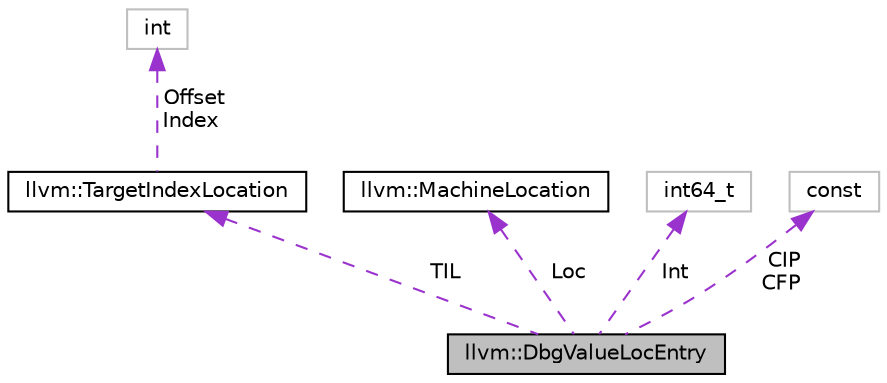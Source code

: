 digraph "llvm::DbgValueLocEntry"
{
 // LATEX_PDF_SIZE
  bgcolor="transparent";
  edge [fontname="Helvetica",fontsize="10",labelfontname="Helvetica",labelfontsize="10"];
  node [fontname="Helvetica",fontsize="10",shape=record];
  Node1 [label="llvm::DbgValueLocEntry",height=0.2,width=0.4,color="black", fillcolor="grey75", style="filled", fontcolor="black",tooltip="A single location or constant within a variable location description, with either a single entry (wit..."];
  Node2 -> Node1 [dir="back",color="darkorchid3",fontsize="10",style="dashed",label=" TIL" ,fontname="Helvetica"];
  Node2 [label="llvm::TargetIndexLocation",height=0.2,width=0.4,color="black",URL="$structllvm_1_1TargetIndexLocation.html",tooltip="This struct describes target specific location."];
  Node3 -> Node2 [dir="back",color="darkorchid3",fontsize="10",style="dashed",label=" Offset\nIndex" ,fontname="Helvetica"];
  Node3 [label="int",height=0.2,width=0.4,color="grey75",tooltip=" "];
  Node4 -> Node1 [dir="back",color="darkorchid3",fontsize="10",style="dashed",label=" Loc" ,fontname="Helvetica"];
  Node4 [label="llvm::MachineLocation",height=0.2,width=0.4,color="black",URL="$classllvm_1_1MachineLocation.html",tooltip=" "];
  Node5 -> Node1 [dir="back",color="darkorchid3",fontsize="10",style="dashed",label=" Int" ,fontname="Helvetica"];
  Node5 [label="int64_t",height=0.2,width=0.4,color="grey75",tooltip=" "];
  Node6 -> Node1 [dir="back",color="darkorchid3",fontsize="10",style="dashed",label=" CIP\nCFP" ,fontname="Helvetica"];
  Node6 [label="const",height=0.2,width=0.4,color="grey75",tooltip=" "];
}
